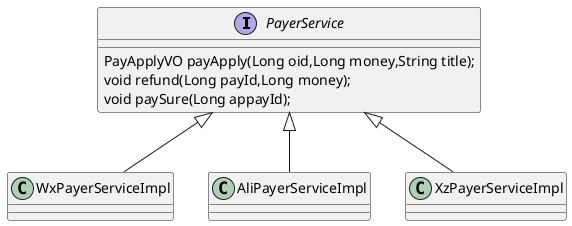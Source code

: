 @startuml

interface PayerService{
PayApplyVO payApply(Long oid,Long money,String title);
void refund(Long payId,Long money);
void paySure(Long appayId);
}

class WxPayerServiceImpl{

}

class AliPayerServiceImpl{

}

class XzPayerServiceImpl{

}

PayerService <|-- WxPayerServiceImpl
PayerService <|-- AliPayerServiceImpl
PayerService <|-- XzPayerServiceImpl

@enduml